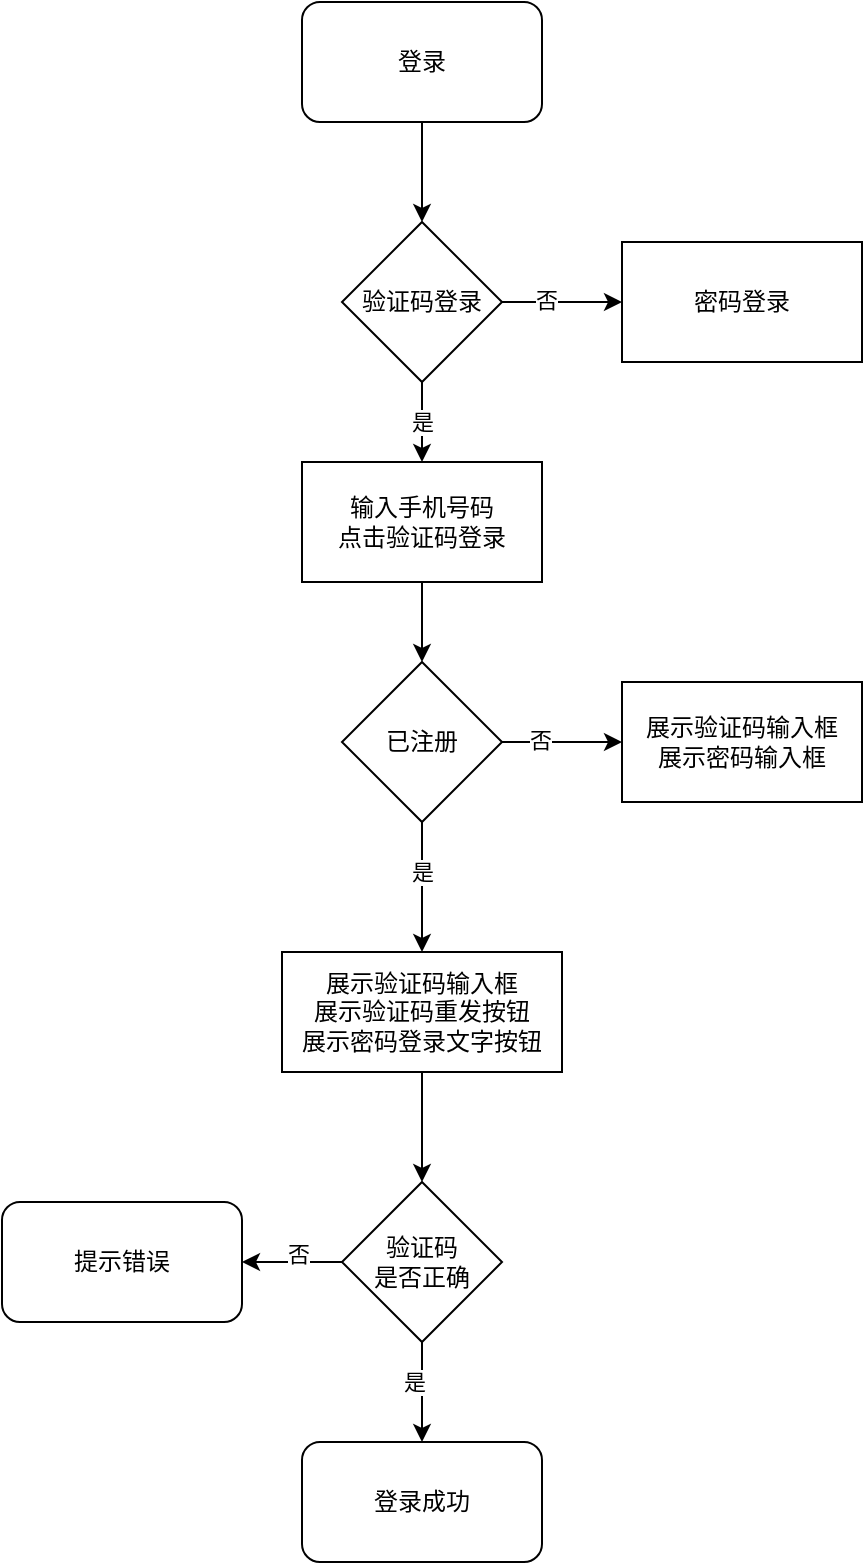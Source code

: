 <mxfile>
    <diagram id="XZ6O0rBEyQZ8xBN0MNto" name="第 1 页">
        <mxGraphModel dx="1733" dy="622" grid="1" gridSize="10" guides="1" tooltips="1" connect="1" arrows="1" fold="1" page="1" pageScale="1" pageWidth="827" pageHeight="1169" math="0" shadow="0">
            <root>
                <mxCell id="0"/>
                <mxCell id="1" parent="0"/>
                <mxCell id="5" value="" style="edgeStyle=none;html=1;" edge="1" parent="1" source="3" target="4">
                    <mxGeometry relative="1" as="geometry"/>
                </mxCell>
                <mxCell id="3" value="登录" style="rounded=1;whiteSpace=wrap;html=1;" vertex="1" parent="1">
                    <mxGeometry x="120" y="80" width="120" height="60" as="geometry"/>
                </mxCell>
                <mxCell id="14" value="" style="edgeStyle=none;html=1;" edge="1" parent="1" source="4" target="13">
                    <mxGeometry relative="1" as="geometry"/>
                </mxCell>
                <mxCell id="17" value="否" style="edgeLabel;html=1;align=center;verticalAlign=middle;resizable=0;points=[];" vertex="1" connectable="0" parent="14">
                    <mxGeometry x="-0.267" y="1" relative="1" as="geometry">
                        <mxPoint as="offset"/>
                    </mxGeometry>
                </mxCell>
                <mxCell id="16" value="是" style="edgeStyle=none;html=1;" edge="1" parent="1" source="4" target="15">
                    <mxGeometry relative="1" as="geometry"/>
                </mxCell>
                <mxCell id="4" value="验证码登录" style="rhombus;whiteSpace=wrap;html=1;rounded=0;" vertex="1" parent="1">
                    <mxGeometry x="140" y="190" width="80" height="80" as="geometry"/>
                </mxCell>
                <mxCell id="13" value="密码登录" style="rounded=0;whiteSpace=wrap;html=1;" vertex="1" parent="1">
                    <mxGeometry x="280" y="200" width="120" height="60" as="geometry"/>
                </mxCell>
                <mxCell id="19" value="" style="edgeStyle=none;html=1;" edge="1" parent="1" source="15" target="18">
                    <mxGeometry relative="1" as="geometry"/>
                </mxCell>
                <mxCell id="15" value="输入手机号码&lt;br&gt;点击验证码登录" style="rounded=0;whiteSpace=wrap;html=1;" vertex="1" parent="1">
                    <mxGeometry x="120" y="310" width="120" height="60" as="geometry"/>
                </mxCell>
                <mxCell id="21" value="" style="edgeStyle=none;html=1;" edge="1" parent="1" source="18" target="20">
                    <mxGeometry relative="1" as="geometry"/>
                </mxCell>
                <mxCell id="22" value="否" style="edgeLabel;html=1;align=center;verticalAlign=middle;resizable=0;points=[];" vertex="1" connectable="0" parent="21">
                    <mxGeometry x="-0.367" y="2" relative="1" as="geometry">
                        <mxPoint y="1" as="offset"/>
                    </mxGeometry>
                </mxCell>
                <mxCell id="24" value="" style="edgeStyle=none;html=1;" edge="1" parent="1" source="18" target="23">
                    <mxGeometry relative="1" as="geometry"/>
                </mxCell>
                <mxCell id="25" value="是" style="edgeLabel;html=1;align=center;verticalAlign=middle;resizable=0;points=[];" vertex="1" connectable="0" parent="24">
                    <mxGeometry x="-0.233" relative="1" as="geometry">
                        <mxPoint as="offset"/>
                    </mxGeometry>
                </mxCell>
                <mxCell id="18" value="已注册" style="rhombus;whiteSpace=wrap;html=1;rounded=0;" vertex="1" parent="1">
                    <mxGeometry x="140" y="410" width="80" height="80" as="geometry"/>
                </mxCell>
                <mxCell id="20" value="展示验证码输入框&lt;br&gt;展示密码输入框" style="rounded=0;whiteSpace=wrap;html=1;" vertex="1" parent="1">
                    <mxGeometry x="280" y="420" width="120" height="60" as="geometry"/>
                </mxCell>
                <mxCell id="38" value="" style="edgeStyle=none;html=1;entryX=0.5;entryY=0;entryDx=0;entryDy=0;" edge="1" parent="1" source="23" target="28">
                    <mxGeometry relative="1" as="geometry">
                        <mxPoint x="180" y="650" as="targetPoint"/>
                    </mxGeometry>
                </mxCell>
                <mxCell id="23" value="展示验证码输入框&lt;br&gt;展示验证码重发按钮&lt;br&gt;展示密码登录文字按钮" style="whiteSpace=wrap;html=1;rounded=0;" vertex="1" parent="1">
                    <mxGeometry x="110" y="555" width="140" height="60" as="geometry"/>
                </mxCell>
                <mxCell id="31" value="" style="edgeStyle=none;html=1;" edge="1" parent="1" source="28" target="30">
                    <mxGeometry relative="1" as="geometry"/>
                </mxCell>
                <mxCell id="35" value="否" style="edgeLabel;html=1;align=center;verticalAlign=middle;resizable=0;points=[];" vertex="1" connectable="0" parent="31">
                    <mxGeometry x="-0.1" y="-4" relative="1" as="geometry">
                        <mxPoint as="offset"/>
                    </mxGeometry>
                </mxCell>
                <mxCell id="33" value="" style="edgeStyle=none;html=1;" edge="1" parent="1" source="28" target="32">
                    <mxGeometry relative="1" as="geometry"/>
                </mxCell>
                <mxCell id="34" value="是" style="edgeLabel;html=1;align=center;verticalAlign=middle;resizable=0;points=[];" vertex="1" connectable="0" parent="33">
                    <mxGeometry x="-0.2" y="-4" relative="1" as="geometry">
                        <mxPoint as="offset"/>
                    </mxGeometry>
                </mxCell>
                <mxCell id="28" value="验证码&lt;br&gt;是否正确" style="rhombus;whiteSpace=wrap;html=1;rounded=0;" vertex="1" parent="1">
                    <mxGeometry x="140" y="670" width="80" height="80" as="geometry"/>
                </mxCell>
                <mxCell id="30" value="提示错误" style="whiteSpace=wrap;html=1;rounded=1;" vertex="1" parent="1">
                    <mxGeometry x="-30" y="680" width="120" height="60" as="geometry"/>
                </mxCell>
                <mxCell id="32" value="登录成功" style="whiteSpace=wrap;html=1;rounded=1;" vertex="1" parent="1">
                    <mxGeometry x="120" y="800" width="120" height="60" as="geometry"/>
                </mxCell>
            </root>
        </mxGraphModel>
    </diagram>
</mxfile>